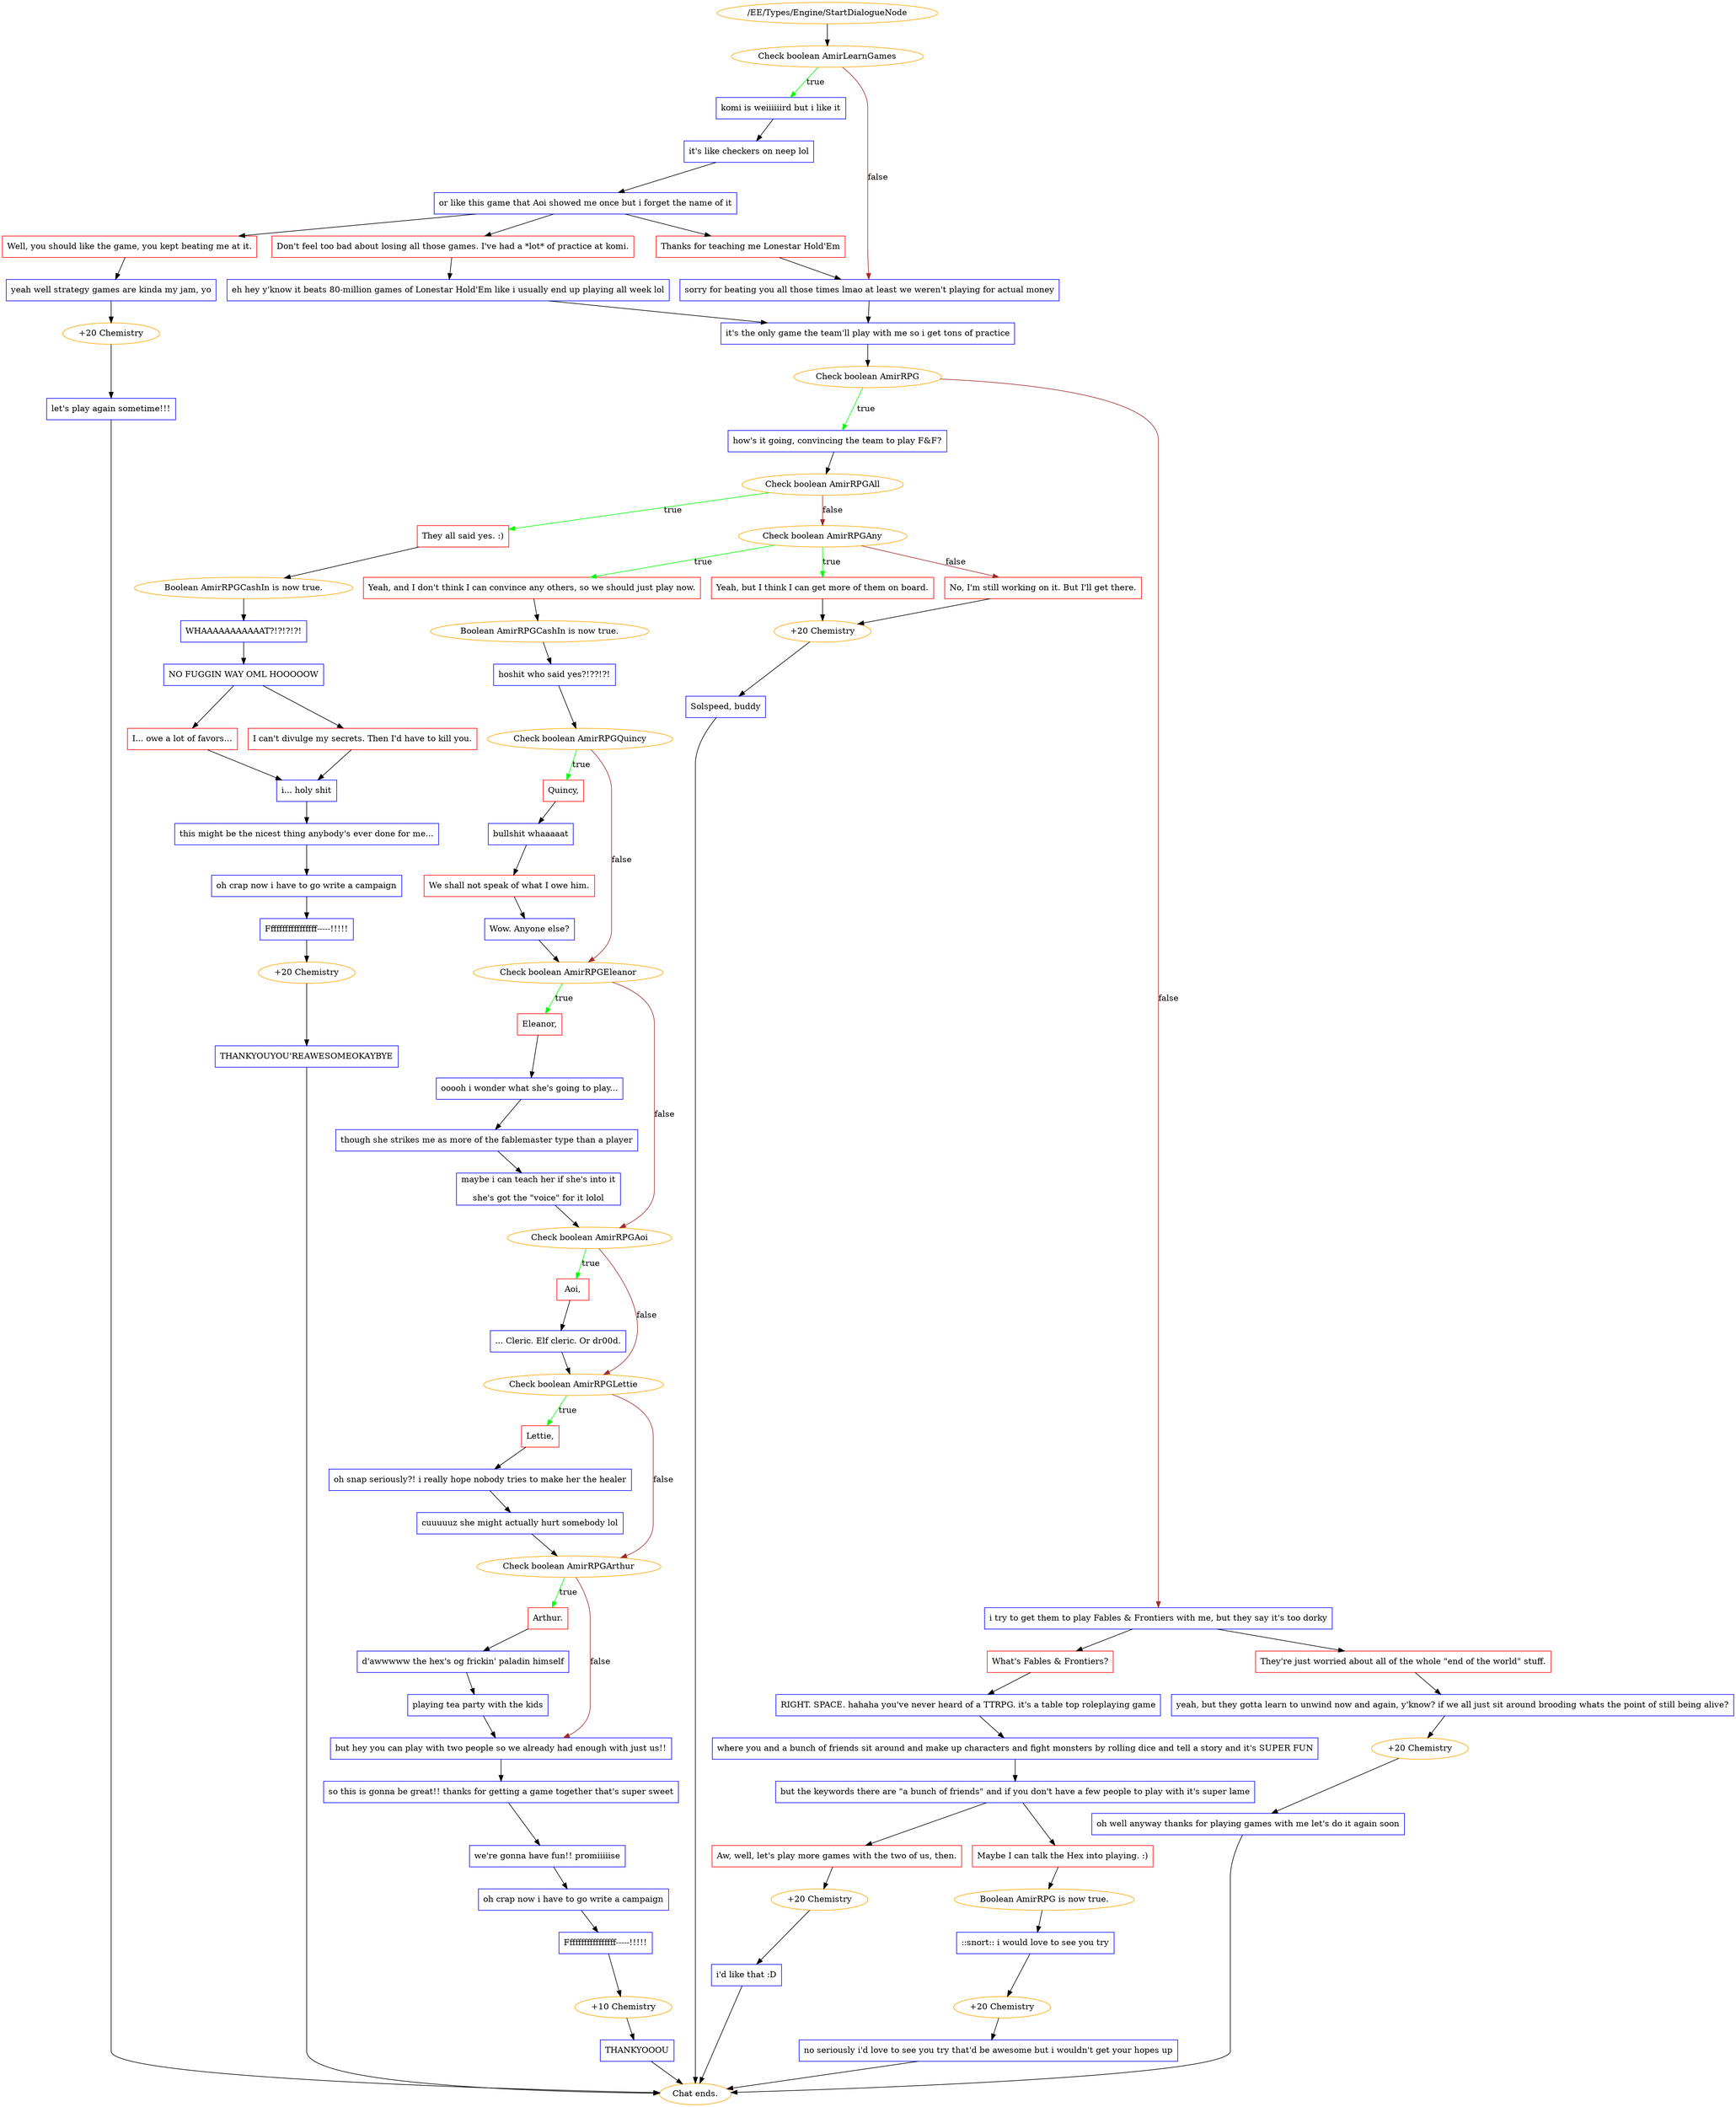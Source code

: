 digraph {
	871 [label="/EE/Types/Engine/StartDialogueNode",color=orange];
		871 -> 872;
	872 [label="Check boolean AmirLearnGames",color=orange];
		872 -> 874 [label=true,color=green];
		872 -> 885 [label=false,color=brown];
	874 [label="komi is weiiiiiird but i like it",shape=box,color=blue];
		874 -> 875;
	885 [label="sorry for beating you all those times lmao at least we weren't playing for actual money",shape=box,color=blue];
		885 -> 886;
	875 [label="it's like checkers on neep lol",shape=box,color=blue];
		875 -> 876;
	886 [label="it's the only game the team'll play with me so i get tons of practice",shape=box,color=blue];
		886 -> 888;
	876 [label="or like this game that Aoi showed me once but i forget the name of it",shape=box,color=blue];
		876 -> 877;
		876 -> 878;
		876 -> 879;
	888 [label="Check boolean AmirRPG",color=orange];
		888 -> 889 [label=true,color=green];
		888 -> 890 [label=false,color=brown];
	877 [label="Well, you should like the game, you kept beating me at it.",shape=box,color=red];
		877 -> 880;
	878 [label="Don't feel too bad about losing all those games. I've had a *lot* of practice at komi.",shape=box,color=red];
		878 -> 884;
	879 [label="Thanks for teaching me Lonestar Hold'Em",shape=box,color=red];
		879 -> 885;
	889 [label="how's it going, convincing the team to play F&F?",shape=box,color=blue];
		889 -> 911;
	890 [label="i try to get them to play Fables & Frontiers with me, but they say it's too dorky",shape=box,color=blue];
		890 -> 891;
		890 -> 892;
	880 [label="yeah well strategy games are kinda my jam, yo",shape=box,color=blue];
		880 -> 882;
	884 [label="eh hey y'know it beats 80-million games of Lonestar Hold'Em like i usually end up playing all week lol",shape=box,color=blue];
		884 -> 886;
	911 [label="Check boolean AmirRPGAll",color=orange];
		911 -> 913 [label=true,color=green];
		911 -> 912 [label=false,color=brown];
	891 [label="What's Fables & Frontiers?",shape=box,color=red];
		891 -> 893;
	892 [label="They're just worried about all of the whole \"end of the world\" stuff.",shape=box,color=red];
		892 -> 894;
	882 [label="+20 Chemistry",color=orange];
		882 -> 881;
	913 [label="They all said yes. :)",shape=box,color=red];
		913 -> 914;
	912 [label="Check boolean AmirRPGAny",color=orange];
		912 -> 925 [label=true,color=green];
		912 -> 926 [label=true,color=green];
		912 -> 927 [label=false,color=brown];
	893 [label="RIGHT. SPACE. hahaha you've never heard of a TTRPG. it's a table top roleplaying game",shape=box,color=blue];
		893 -> 895;
	894 [label="yeah, but they gotta learn to unwind now and again, y'know? if we all just sit around brooding whats the point of still being alive?",shape=box,color=blue];
		894 -> 897;
	881 [label="let's play again sometime!!!",shape=box,color=blue];
		881 -> "Chat ends.";
	914 [label="Boolean AmirRPGCashIn is now true.",color=orange];
		914 -> 900;
	925 [label="Yeah, and I don't think I can convince any others, so we should just play now.",shape=box,color=red];
		925 -> 931;
	926 [label="Yeah, but I think I can get more of them on board.",shape=box,color=red];
		926 -> 929;
	927 [label="No, I'm still working on it. But I'll get there.",shape=box,color=red];
		927 -> 929;
	895 [label="where you and a bunch of friends sit around and make up characters and fight monsters by rolling dice and tell a story and it's SUPER FUN",shape=box,color=blue];
		895 -> 899;
	897 [label="+20 Chemistry",color=orange];
		897 -> 896;
	"Chat ends." [color=orange];
	900 [label="WHAAAAAAAAAAAT?!?!?!?!",shape=box,color=blue];
		900 -> 915;
	931 [label="Boolean AmirRPGCashIn is now true.",color=orange];
		931 -> 932;
	929 [label="+20 Chemistry",color=orange];
		929 -> 928;
	899 [label="but the keywords there are \"a bunch of friends\" and if you don't have a few people to play with it's super lame",shape=box,color=blue];
		899 -> 901;
		899 -> 902;
	896 [label="oh well anyway thanks for playing games with me let's do it again soon",shape=box,color=blue];
		896 -> "Chat ends.";
	915 [label="NO FUGGIN WAY OML HOOOOOW",shape=box,color=blue];
		915 -> 916;
		915 -> 917;
	932 [label="hoshit who said yes?!??!?!",shape=box,color=blue];
		932 -> 933;
	928 [label="Solspeed, buddy",shape=box,color=blue];
		928 -> "Chat ends.";
	901 [label="Aw, well, let's play more games with the two of us, then.",shape=box,color=red];
		901 -> 909;
	902 [label="Maybe I can talk the Hex into playing. :)",shape=box,color=red];
		902 -> 903;
	"Chat ends." [color=orange];
	916 [label="I... owe a lot of favors...",shape=box,color=red];
		916 -> 918;
	917 [label="I can't divulge my secrets. Then I'd have to kill you.",shape=box,color=red];
		917 -> 918;
	933 [label="Check boolean AmirRPGQuincy",color=orange];
		933 -> 938 [label=true,color=green];
		933 -> 934 [label=false,color=brown];
	"Chat ends." [color=orange];
	909 [label="+20 Chemistry",color=orange];
		909 -> 904;
	903 [label="Boolean AmirRPG is now true.",color=orange];
		903 -> 905;
	918 [label="i... holy shit",shape=box,color=blue];
		918 -> 919;
	938 [label="Quincy,",shape=box,color=red];
		938 -> 943;
	934 [label="Check boolean AmirRPGEleanor",color=orange];
		934 -> 939 [label=true,color=green];
		934 -> 935 [label=false,color=brown];
	904 [label="i'd like that :D",shape=box,color=blue];
		904 -> "Chat ends.";
	905 [label="::snort:: i would love to see you try",shape=box,color=blue];
		905 -> 907;
	919 [label="this might be the nicest thing anybody's ever done for me...",shape=box,color=blue];
		919 -> 920;
	943 [label="bullshit whaaaaat",shape=box,color=blue];
		943 -> 944;
	939 [label="Eleanor,",shape=box,color=red];
		939 -> 946;
	935 [label="Check boolean AmirRPGAoi",color=orange];
		935 -> 940 [label=true,color=green];
		935 -> 936 [label=false,color=brown];
	"Chat ends." [color=orange];
	907 [label="+20 Chemistry",color=orange];
		907 -> 906;
	920 [label="oh crap now i have to go write a campaign",shape=box,color=blue];
		920 -> 921;
	944 [label="We shall not speak of what I owe him.",shape=box,color=red];
		944 -> 945;
	946 [label="ooooh i wonder what she's going to play...",shape=box,color=blue];
		946 -> 947;
	940 [label="Aoi,",shape=box,color=red];
		940 -> 949;
	936 [label="Check boolean AmirRPGLettie",color=orange];
		936 -> 941 [label=true,color=green];
		936 -> 937 [label=false,color=brown];
	906 [label="no seriously i'd love to see you try that'd be awesome but i wouldn't get your hopes up",shape=box,color=blue];
		906 -> "Chat ends.";
	921 [label="Fffffffffffffffff-----!!!!!",shape=box,color=blue];
		921 -> 923;
	945 [label="Wow. Anyone else?",shape=box,color=blue];
		945 -> 934;
	947 [label="though she strikes me as more of the fablemaster type than a player",shape=box,color=blue];
		947 -> 948;
	949 [label="... Cleric. Elf cleric. Or dr00d.",shape=box,color=blue];
		949 -> 936;
	941 [label="Lettie,",shape=box,color=red];
		941 -> 950;
	937 [label="Check boolean AmirRPGArthur",color=orange];
		937 -> 942 [label=true,color=green];
		937 -> 954 [label=false,color=brown];
	"Chat ends." [color=orange];
	923 [label="+20 Chemistry",color=orange];
		923 -> 922;
	948 [label="maybe i can teach her if she's into it
she's got the \"voice\" for it lolol",shape=box,color=blue];
		948 -> 935;
	950 [label="oh snap seriously?! i really hope nobody tries to make her the healer",shape=box,color=blue];
		950 -> 951;
	942 [label="Arthur.",shape=box,color=red];
		942 -> 952;
	954 [label="but hey you can play with two people so we already had enough with just us!!",shape=box,color=blue];
		954 -> 955;
	922 [label="THANKYOUYOU'REAWESOMEOKAYBYE",shape=box,color=blue];
		922 -> "Chat ends.";
	951 [label="cuuuuuz she might actually hurt somebody lol",shape=box,color=blue];
		951 -> 937;
	952 [label="d'awwwww the hex's og frickin' paladin himself",shape=box,color=blue];
		952 -> 953;
	955 [label="so this is gonna be great!! thanks for getting a game together that's super sweet",shape=box,color=blue];
		955 -> 956;
	"Chat ends." [color=orange];
	953 [label="playing tea party with the kids",shape=box,color=blue];
		953 -> 954;
	956 [label="we're gonna have fun!! promiiiiise",shape=box,color=blue];
		956 -> 957;
	957 [label="oh crap now i have to go write a campaign",shape=box,color=blue];
		957 -> 958;
	958 [label="Fffffffffffffffff-----!!!!!",shape=box,color=blue];
		958 -> 960;
	960 [label="+10 Chemistry",color=orange];
		960 -> 959;
	959 [label="THANKYOOOU",shape=box,color=blue];
		959 -> "Chat ends.";
	"Chat ends." [color=orange];
}